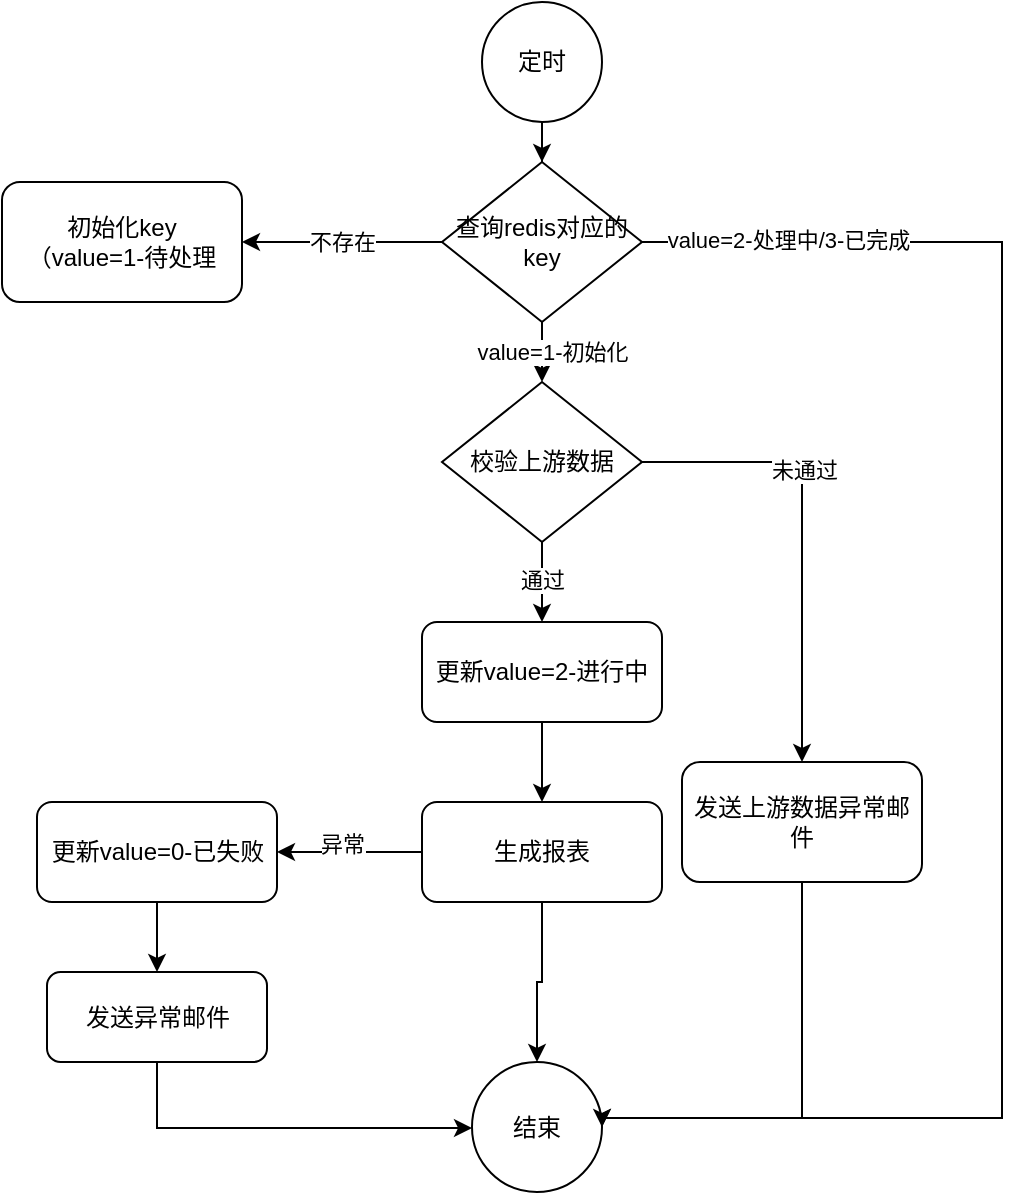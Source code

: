 <mxfile version="14.6.6" type="github">
  <diagram id="pOW65eVnQ81ArKoVpS_H" name="Page-1">
    <mxGraphModel dx="922" dy="544" grid="1" gridSize="10" guides="1" tooltips="1" connect="1" arrows="1" fold="1" page="1" pageScale="1" pageWidth="827" pageHeight="1169" math="0" shadow="0">
      <root>
        <mxCell id="0" />
        <mxCell id="1" parent="0" />
        <mxCell id="k-NZVwcAX65v_VIuYLg0-35" style="edgeStyle=orthogonalEdgeStyle;rounded=0;orthogonalLoop=1;jettySize=auto;html=1;entryX=0.5;entryY=0;entryDx=0;entryDy=0;" edge="1" parent="1" source="k-NZVwcAX65v_VIuYLg0-20" target="k-NZVwcAX65v_VIuYLg0-22">
          <mxGeometry relative="1" as="geometry" />
        </mxCell>
        <mxCell id="k-NZVwcAX65v_VIuYLg0-20" value="定时" style="ellipse;whiteSpace=wrap;html=1;aspect=fixed;" vertex="1" parent="1">
          <mxGeometry x="360" y="100" width="60" height="60" as="geometry" />
        </mxCell>
        <mxCell id="k-NZVwcAX65v_VIuYLg0-25" value="不存在" style="edgeStyle=orthogonalEdgeStyle;rounded=0;orthogonalLoop=1;jettySize=auto;html=1;" edge="1" parent="1" source="k-NZVwcAX65v_VIuYLg0-22" target="k-NZVwcAX65v_VIuYLg0-23">
          <mxGeometry relative="1" as="geometry" />
        </mxCell>
        <mxCell id="k-NZVwcAX65v_VIuYLg0-26" style="edgeStyle=orthogonalEdgeStyle;rounded=0;orthogonalLoop=1;jettySize=auto;html=1;exitX=0.5;exitY=1;exitDx=0;exitDy=0;" edge="1" parent="1" source="k-NZVwcAX65v_VIuYLg0-22" target="k-NZVwcAX65v_VIuYLg0-24">
          <mxGeometry relative="1" as="geometry" />
        </mxCell>
        <mxCell id="k-NZVwcAX65v_VIuYLg0-27" value="value=1-初始化" style="edgeLabel;html=1;align=center;verticalAlign=middle;resizable=0;points=[];" vertex="1" connectable="0" parent="k-NZVwcAX65v_VIuYLg0-26">
          <mxGeometry x="-0.4" y="5" relative="1" as="geometry">
            <mxPoint as="offset" />
          </mxGeometry>
        </mxCell>
        <mxCell id="k-NZVwcAX65v_VIuYLg0-56" style="edgeStyle=orthogonalEdgeStyle;rounded=0;orthogonalLoop=1;jettySize=auto;html=1;entryX=1;entryY=0.5;entryDx=0;entryDy=0;" edge="1" parent="1" source="k-NZVwcAX65v_VIuYLg0-22" target="k-NZVwcAX65v_VIuYLg0-33">
          <mxGeometry relative="1" as="geometry">
            <mxPoint x="540" y="680" as="targetPoint" />
            <Array as="points">
              <mxPoint x="620" y="220" />
              <mxPoint x="620" y="658" />
            </Array>
          </mxGeometry>
        </mxCell>
        <mxCell id="k-NZVwcAX65v_VIuYLg0-59" value="value=2-处理中/3-已完成" style="edgeLabel;html=1;align=center;verticalAlign=middle;resizable=0;points=[];" vertex="1" connectable="0" parent="k-NZVwcAX65v_VIuYLg0-56">
          <mxGeometry x="-0.823" y="1" relative="1" as="geometry">
            <mxPoint as="offset" />
          </mxGeometry>
        </mxCell>
        <mxCell id="k-NZVwcAX65v_VIuYLg0-22" value="查询redis对应的key" style="rhombus;whiteSpace=wrap;html=1;" vertex="1" parent="1">
          <mxGeometry x="340" y="180" width="100" height="80" as="geometry" />
        </mxCell>
        <mxCell id="k-NZVwcAX65v_VIuYLg0-23" value="初始化key&lt;br&gt;（value=1-待处理" style="rounded=1;whiteSpace=wrap;html=1;" vertex="1" parent="1">
          <mxGeometry x="120" y="190" width="120" height="60" as="geometry" />
        </mxCell>
        <mxCell id="k-NZVwcAX65v_VIuYLg0-29" style="edgeStyle=orthogonalEdgeStyle;rounded=0;orthogonalLoop=1;jettySize=auto;html=1;entryX=0.5;entryY=0;entryDx=0;entryDy=0;" edge="1" parent="1" source="k-NZVwcAX65v_VIuYLg0-24" target="k-NZVwcAX65v_VIuYLg0-31">
          <mxGeometry relative="1" as="geometry">
            <mxPoint x="390" y="410" as="targetPoint" />
          </mxGeometry>
        </mxCell>
        <mxCell id="k-NZVwcAX65v_VIuYLg0-30" value="通过" style="edgeLabel;html=1;align=center;verticalAlign=middle;resizable=0;points=[];" vertex="1" connectable="0" parent="k-NZVwcAX65v_VIuYLg0-29">
          <mxGeometry x="-0.05" relative="1" as="geometry">
            <mxPoint as="offset" />
          </mxGeometry>
        </mxCell>
        <mxCell id="k-NZVwcAX65v_VIuYLg0-53" style="edgeStyle=orthogonalEdgeStyle;rounded=0;orthogonalLoop=1;jettySize=auto;html=1;exitX=1;exitY=0.5;exitDx=0;exitDy=0;" edge="1" parent="1" source="k-NZVwcAX65v_VIuYLg0-24" target="k-NZVwcAX65v_VIuYLg0-52">
          <mxGeometry relative="1" as="geometry" />
        </mxCell>
        <mxCell id="k-NZVwcAX65v_VIuYLg0-54" value="未通过" style="edgeLabel;html=1;align=center;verticalAlign=middle;resizable=0;points=[];" vertex="1" connectable="0" parent="k-NZVwcAX65v_VIuYLg0-53">
          <mxGeometry x="-0.276" y="1" relative="1" as="geometry">
            <mxPoint as="offset" />
          </mxGeometry>
        </mxCell>
        <mxCell id="k-NZVwcAX65v_VIuYLg0-24" value="校验上游数据" style="rhombus;whiteSpace=wrap;html=1;" vertex="1" parent="1">
          <mxGeometry x="340" y="290" width="100" height="80" as="geometry" />
        </mxCell>
        <mxCell id="k-NZVwcAX65v_VIuYLg0-38" value="" style="edgeStyle=orthogonalEdgeStyle;rounded=0;orthogonalLoop=1;jettySize=auto;html=1;" edge="1" parent="1" source="k-NZVwcAX65v_VIuYLg0-31" target="k-NZVwcAX65v_VIuYLg0-37">
          <mxGeometry relative="1" as="geometry" />
        </mxCell>
        <mxCell id="k-NZVwcAX65v_VIuYLg0-31" value="更新value=2-进行中" style="rounded=1;whiteSpace=wrap;html=1;" vertex="1" parent="1">
          <mxGeometry x="330" y="410" width="120" height="50" as="geometry" />
        </mxCell>
        <mxCell id="k-NZVwcAX65v_VIuYLg0-33" value="结束" style="ellipse;whiteSpace=wrap;html=1;aspect=fixed;" vertex="1" parent="1">
          <mxGeometry x="355" y="630" width="65" height="65" as="geometry" />
        </mxCell>
        <mxCell id="k-NZVwcAX65v_VIuYLg0-39" style="edgeStyle=orthogonalEdgeStyle;rounded=0;orthogonalLoop=1;jettySize=auto;html=1;entryX=0.5;entryY=0;entryDx=0;entryDy=0;" edge="1" parent="1" source="k-NZVwcAX65v_VIuYLg0-37" target="k-NZVwcAX65v_VIuYLg0-33">
          <mxGeometry relative="1" as="geometry" />
        </mxCell>
        <mxCell id="k-NZVwcAX65v_VIuYLg0-45" style="edgeStyle=orthogonalEdgeStyle;rounded=0;orthogonalLoop=1;jettySize=auto;html=1;" edge="1" parent="1" source="k-NZVwcAX65v_VIuYLg0-37" target="k-NZVwcAX65v_VIuYLg0-42">
          <mxGeometry relative="1" as="geometry" />
        </mxCell>
        <mxCell id="k-NZVwcAX65v_VIuYLg0-46" value="异常" style="edgeLabel;html=1;align=center;verticalAlign=middle;resizable=0;points=[];" vertex="1" connectable="0" parent="k-NZVwcAX65v_VIuYLg0-45">
          <mxGeometry x="0.114" y="-4" relative="1" as="geometry">
            <mxPoint as="offset" />
          </mxGeometry>
        </mxCell>
        <mxCell id="k-NZVwcAX65v_VIuYLg0-37" value="生成报表" style="rounded=1;whiteSpace=wrap;html=1;" vertex="1" parent="1">
          <mxGeometry x="330" y="500" width="120" height="50" as="geometry" />
        </mxCell>
        <mxCell id="k-NZVwcAX65v_VIuYLg0-50" style="edgeStyle=orthogonalEdgeStyle;rounded=0;orthogonalLoop=1;jettySize=auto;html=1;entryX=0.5;entryY=0;entryDx=0;entryDy=0;" edge="1" parent="1" source="k-NZVwcAX65v_VIuYLg0-42" target="k-NZVwcAX65v_VIuYLg0-48">
          <mxGeometry relative="1" as="geometry" />
        </mxCell>
        <mxCell id="k-NZVwcAX65v_VIuYLg0-42" value="&lt;span&gt;更新value=0-已失败&lt;/span&gt;" style="rounded=1;whiteSpace=wrap;html=1;" vertex="1" parent="1">
          <mxGeometry x="137.5" y="500" width="120" height="50" as="geometry" />
        </mxCell>
        <mxCell id="k-NZVwcAX65v_VIuYLg0-51" style="edgeStyle=orthogonalEdgeStyle;rounded=0;orthogonalLoop=1;jettySize=auto;html=1;" edge="1" parent="1" source="k-NZVwcAX65v_VIuYLg0-48" target="k-NZVwcAX65v_VIuYLg0-33">
          <mxGeometry relative="1" as="geometry">
            <Array as="points">
              <mxPoint x="197.5" y="663" />
            </Array>
          </mxGeometry>
        </mxCell>
        <mxCell id="k-NZVwcAX65v_VIuYLg0-48" value="发送异常邮件" style="rounded=1;whiteSpace=wrap;html=1;" vertex="1" parent="1">
          <mxGeometry x="142.5" y="585" width="110" height="45" as="geometry" />
        </mxCell>
        <mxCell id="k-NZVwcAX65v_VIuYLg0-55" style="edgeStyle=orthogonalEdgeStyle;rounded=0;orthogonalLoop=1;jettySize=auto;html=1;entryX=1;entryY=0.5;entryDx=0;entryDy=0;" edge="1" parent="1" source="k-NZVwcAX65v_VIuYLg0-52" target="k-NZVwcAX65v_VIuYLg0-33">
          <mxGeometry relative="1" as="geometry">
            <Array as="points">
              <mxPoint x="520" y="658" />
            </Array>
          </mxGeometry>
        </mxCell>
        <mxCell id="k-NZVwcAX65v_VIuYLg0-52" value="&lt;span&gt;发送上游数据异常邮件&lt;/span&gt;" style="rounded=1;whiteSpace=wrap;html=1;" vertex="1" parent="1">
          <mxGeometry x="460" y="480" width="120" height="60" as="geometry" />
        </mxCell>
      </root>
    </mxGraphModel>
  </diagram>
</mxfile>
